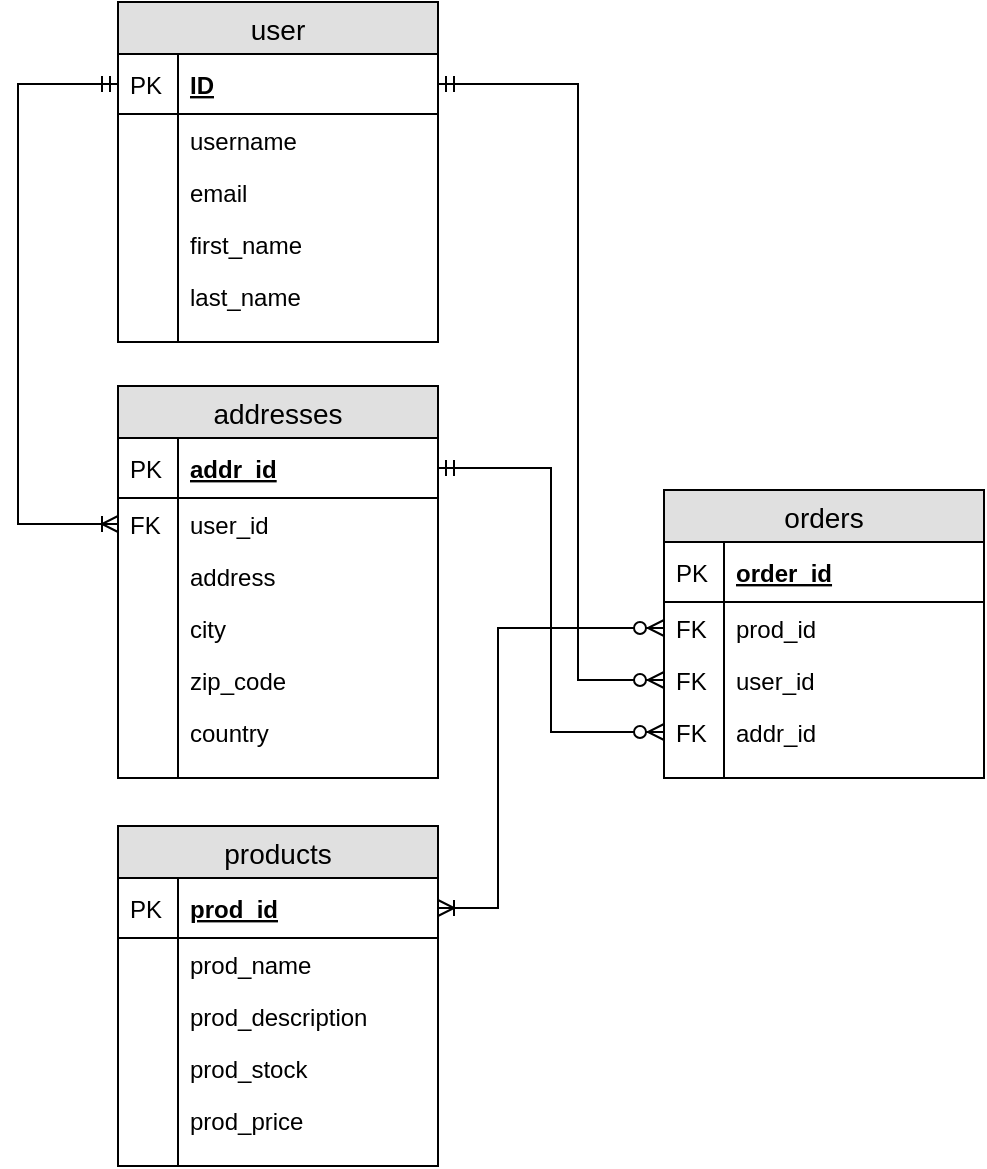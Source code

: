 <mxfile version="12.3.1" type="device" pages="1"><diagram id="X4iN1gHOnpIVHFW8Yxi1" name="Page-1"><mxGraphModel dx="625" dy="433" grid="1" gridSize="10" guides="1" tooltips="1" connect="1" arrows="1" fold="1" page="1" pageScale="1" pageWidth="827" pageHeight="1169" math="0" shadow="0"><root><mxCell id="0"/><mxCell id="1" parent="0"/><mxCell id="W2C5vKcMoJ9D8-tm_QZR-1" value="user" style="swimlane;fontStyle=0;childLayout=stackLayout;horizontal=1;startSize=26;fillColor=#e0e0e0;horizontalStack=0;resizeParent=1;resizeParentMax=0;resizeLast=0;collapsible=1;marginBottom=0;swimlaneFillColor=#ffffff;align=center;fontSize=14;swimlaneLine=1;glass=0;shadow=0;" parent="1" vertex="1"><mxGeometry x="140" y="28" width="160" height="170" as="geometry"/></mxCell><mxCell id="W2C5vKcMoJ9D8-tm_QZR-2" value="ID" style="shape=partialRectangle;top=0;left=0;right=0;bottom=1;align=left;verticalAlign=middle;fillColor=none;spacingLeft=34;spacingRight=4;overflow=hidden;rotatable=0;points=[[0,0.5],[1,0.5]];portConstraint=eastwest;dropTarget=0;fontStyle=5;fontSize=12;" parent="W2C5vKcMoJ9D8-tm_QZR-1" vertex="1"><mxGeometry y="26" width="160" height="30" as="geometry"/></mxCell><mxCell id="W2C5vKcMoJ9D8-tm_QZR-3" value="PK" style="shape=partialRectangle;top=0;left=0;bottom=0;fillColor=none;align=left;verticalAlign=middle;spacingLeft=4;spacingRight=4;overflow=hidden;rotatable=0;points=[];portConstraint=eastwest;part=1;fontSize=12;" parent="W2C5vKcMoJ9D8-tm_QZR-2" vertex="1" connectable="0"><mxGeometry width="30" height="30" as="geometry"/></mxCell><mxCell id="W2C5vKcMoJ9D8-tm_QZR-4" value="username" style="shape=partialRectangle;top=0;left=0;right=0;bottom=0;align=left;verticalAlign=top;fillColor=none;spacingLeft=34;spacingRight=4;overflow=hidden;rotatable=0;points=[[0,0.5],[1,0.5]];portConstraint=eastwest;dropTarget=0;fontSize=12;" parent="W2C5vKcMoJ9D8-tm_QZR-1" vertex="1"><mxGeometry y="56" width="160" height="26" as="geometry"/></mxCell><mxCell id="W2C5vKcMoJ9D8-tm_QZR-5" value="" style="shape=partialRectangle;top=0;left=0;bottom=0;fillColor=none;align=left;verticalAlign=top;spacingLeft=4;spacingRight=4;overflow=hidden;rotatable=0;points=[];portConstraint=eastwest;part=1;fontSize=12;" parent="W2C5vKcMoJ9D8-tm_QZR-4" vertex="1" connectable="0"><mxGeometry width="30" height="26" as="geometry"/></mxCell><mxCell id="W2C5vKcMoJ9D8-tm_QZR-6" value="email" style="shape=partialRectangle;top=0;left=0;right=0;bottom=0;align=left;verticalAlign=top;fillColor=none;spacingLeft=34;spacingRight=4;overflow=hidden;rotatable=0;points=[[0,0.5],[1,0.5]];portConstraint=eastwest;dropTarget=0;fontSize=12;" parent="W2C5vKcMoJ9D8-tm_QZR-1" vertex="1"><mxGeometry y="82" width="160" height="26" as="geometry"/></mxCell><mxCell id="W2C5vKcMoJ9D8-tm_QZR-7" value="" style="shape=partialRectangle;top=0;left=0;bottom=0;fillColor=none;align=left;verticalAlign=top;spacingLeft=4;spacingRight=4;overflow=hidden;rotatable=0;points=[];portConstraint=eastwest;part=1;fontSize=12;" parent="W2C5vKcMoJ9D8-tm_QZR-6" vertex="1" connectable="0"><mxGeometry width="30" height="26" as="geometry"/></mxCell><mxCell id="W2C5vKcMoJ9D8-tm_QZR-8" value="first_name" style="shape=partialRectangle;top=0;left=0;right=0;bottom=0;align=left;verticalAlign=top;fillColor=none;spacingLeft=34;spacingRight=4;overflow=hidden;rotatable=0;points=[[0,0.5],[1,0.5]];portConstraint=eastwest;dropTarget=0;fontSize=12;" parent="W2C5vKcMoJ9D8-tm_QZR-1" vertex="1"><mxGeometry y="108" width="160" height="26" as="geometry"/></mxCell><mxCell id="W2C5vKcMoJ9D8-tm_QZR-9" value="" style="shape=partialRectangle;top=0;left=0;bottom=0;fillColor=none;align=left;verticalAlign=top;spacingLeft=4;spacingRight=4;overflow=hidden;rotatable=0;points=[];portConstraint=eastwest;part=1;fontSize=12;" parent="W2C5vKcMoJ9D8-tm_QZR-8" vertex="1" connectable="0"><mxGeometry width="30" height="26" as="geometry"/></mxCell><mxCell id="W2C5vKcMoJ9D8-tm_QZR-25" value="last_name" style="shape=partialRectangle;top=0;left=0;right=0;bottom=0;align=left;verticalAlign=top;fillColor=none;spacingLeft=34;spacingRight=4;overflow=hidden;rotatable=0;points=[[0,0.5],[1,0.5]];portConstraint=eastwest;dropTarget=0;fontSize=12;" parent="W2C5vKcMoJ9D8-tm_QZR-1" vertex="1"><mxGeometry y="134" width="160" height="26" as="geometry"/></mxCell><mxCell id="W2C5vKcMoJ9D8-tm_QZR-26" value="" style="shape=partialRectangle;top=0;left=0;bottom=0;fillColor=none;align=left;verticalAlign=top;spacingLeft=4;spacingRight=4;overflow=hidden;rotatable=0;points=[];portConstraint=eastwest;part=1;fontSize=12;" parent="W2C5vKcMoJ9D8-tm_QZR-25" vertex="1" connectable="0"><mxGeometry width="30" height="26" as="geometry"/></mxCell><mxCell id="W2C5vKcMoJ9D8-tm_QZR-10" value="" style="shape=partialRectangle;top=0;left=0;right=0;bottom=0;align=left;verticalAlign=top;fillColor=none;spacingLeft=34;spacingRight=4;overflow=hidden;rotatable=0;points=[[0,0.5],[1,0.5]];portConstraint=eastwest;dropTarget=0;fontSize=12;" parent="W2C5vKcMoJ9D8-tm_QZR-1" vertex="1"><mxGeometry y="160" width="160" height="10" as="geometry"/></mxCell><mxCell id="W2C5vKcMoJ9D8-tm_QZR-11" value="" style="shape=partialRectangle;top=0;left=0;bottom=0;fillColor=none;align=left;verticalAlign=top;spacingLeft=4;spacingRight=4;overflow=hidden;rotatable=0;points=[];portConstraint=eastwest;part=1;fontSize=12;" parent="W2C5vKcMoJ9D8-tm_QZR-10" vertex="1" connectable="0"><mxGeometry width="30" height="10" as="geometry"/></mxCell><mxCell id="W2C5vKcMoJ9D8-tm_QZR-27" value="products" style="swimlane;fontStyle=0;childLayout=stackLayout;horizontal=1;startSize=26;fillColor=#e0e0e0;horizontalStack=0;resizeParent=1;resizeParentMax=0;resizeLast=0;collapsible=1;marginBottom=0;swimlaneFillColor=#ffffff;align=center;fontSize=14;swimlaneLine=1;glass=0;shadow=0;" parent="1" vertex="1"><mxGeometry x="140" y="440" width="160" height="170" as="geometry"/></mxCell><mxCell id="W2C5vKcMoJ9D8-tm_QZR-28" value="prod_id" style="shape=partialRectangle;top=0;left=0;right=0;bottom=1;align=left;verticalAlign=middle;fillColor=none;spacingLeft=34;spacingRight=4;overflow=hidden;rotatable=0;points=[[0,0.5],[1,0.5]];portConstraint=eastwest;dropTarget=0;fontStyle=5;fontSize=12;" parent="W2C5vKcMoJ9D8-tm_QZR-27" vertex="1"><mxGeometry y="26" width="160" height="30" as="geometry"/></mxCell><mxCell id="W2C5vKcMoJ9D8-tm_QZR-29" value="PK" style="shape=partialRectangle;top=0;left=0;bottom=0;fillColor=none;align=left;verticalAlign=middle;spacingLeft=4;spacingRight=4;overflow=hidden;rotatable=0;points=[];portConstraint=eastwest;part=1;fontSize=12;" parent="W2C5vKcMoJ9D8-tm_QZR-28" vertex="1" connectable="0"><mxGeometry width="30" height="30" as="geometry"/></mxCell><mxCell id="W2C5vKcMoJ9D8-tm_QZR-30" value="prod_name" style="shape=partialRectangle;top=0;left=0;right=0;bottom=0;align=left;verticalAlign=top;fillColor=none;spacingLeft=34;spacingRight=4;overflow=hidden;rotatable=0;points=[[0,0.5],[1,0.5]];portConstraint=eastwest;dropTarget=0;fontSize=12;" parent="W2C5vKcMoJ9D8-tm_QZR-27" vertex="1"><mxGeometry y="56" width="160" height="26" as="geometry"/></mxCell><mxCell id="W2C5vKcMoJ9D8-tm_QZR-31" value="" style="shape=partialRectangle;top=0;left=0;bottom=0;fillColor=none;align=left;verticalAlign=top;spacingLeft=4;spacingRight=4;overflow=hidden;rotatable=0;points=[];portConstraint=eastwest;part=1;fontSize=12;" parent="W2C5vKcMoJ9D8-tm_QZR-30" vertex="1" connectable="0"><mxGeometry width="30" height="26" as="geometry"/></mxCell><mxCell id="W2C5vKcMoJ9D8-tm_QZR-32" value="prod_description" style="shape=partialRectangle;top=0;left=0;right=0;bottom=0;align=left;verticalAlign=top;fillColor=none;spacingLeft=34;spacingRight=4;overflow=hidden;rotatable=0;points=[[0,0.5],[1,0.5]];portConstraint=eastwest;dropTarget=0;fontSize=12;" parent="W2C5vKcMoJ9D8-tm_QZR-27" vertex="1"><mxGeometry y="82" width="160" height="26" as="geometry"/></mxCell><mxCell id="W2C5vKcMoJ9D8-tm_QZR-33" value="" style="shape=partialRectangle;top=0;left=0;bottom=0;fillColor=none;align=left;verticalAlign=top;spacingLeft=4;spacingRight=4;overflow=hidden;rotatable=0;points=[];portConstraint=eastwest;part=1;fontSize=12;" parent="W2C5vKcMoJ9D8-tm_QZR-32" vertex="1" connectable="0"><mxGeometry width="30" height="26" as="geometry"/></mxCell><mxCell id="W2C5vKcMoJ9D8-tm_QZR-34" value="prod_stock" style="shape=partialRectangle;top=0;left=0;right=0;bottom=0;align=left;verticalAlign=top;fillColor=none;spacingLeft=34;spacingRight=4;overflow=hidden;rotatable=0;points=[[0,0.5],[1,0.5]];portConstraint=eastwest;dropTarget=0;fontSize=12;" parent="W2C5vKcMoJ9D8-tm_QZR-27" vertex="1"><mxGeometry y="108" width="160" height="26" as="geometry"/></mxCell><mxCell id="W2C5vKcMoJ9D8-tm_QZR-35" value="" style="shape=partialRectangle;top=0;left=0;bottom=0;fillColor=none;align=left;verticalAlign=top;spacingLeft=4;spacingRight=4;overflow=hidden;rotatable=0;points=[];portConstraint=eastwest;part=1;fontSize=12;" parent="W2C5vKcMoJ9D8-tm_QZR-34" vertex="1" connectable="0"><mxGeometry width="30" height="26" as="geometry"/></mxCell><mxCell id="W2C5vKcMoJ9D8-tm_QZR-36" value="prod_price" style="shape=partialRectangle;top=0;left=0;right=0;bottom=0;align=left;verticalAlign=top;fillColor=none;spacingLeft=34;spacingRight=4;overflow=hidden;rotatable=0;points=[[0,0.5],[1,0.5]];portConstraint=eastwest;dropTarget=0;fontSize=12;" parent="W2C5vKcMoJ9D8-tm_QZR-27" vertex="1"><mxGeometry y="134" width="160" height="26" as="geometry"/></mxCell><mxCell id="W2C5vKcMoJ9D8-tm_QZR-37" value="" style="shape=partialRectangle;top=0;left=0;bottom=0;fillColor=none;align=left;verticalAlign=top;spacingLeft=4;spacingRight=4;overflow=hidden;rotatable=0;points=[];portConstraint=eastwest;part=1;fontSize=12;" parent="W2C5vKcMoJ9D8-tm_QZR-36" vertex="1" connectable="0"><mxGeometry width="30" height="26" as="geometry"/></mxCell><mxCell id="W2C5vKcMoJ9D8-tm_QZR-38" value="" style="shape=partialRectangle;top=0;left=0;right=0;bottom=0;align=left;verticalAlign=top;fillColor=none;spacingLeft=34;spacingRight=4;overflow=hidden;rotatable=0;points=[[0,0.5],[1,0.5]];portConstraint=eastwest;dropTarget=0;fontSize=12;" parent="W2C5vKcMoJ9D8-tm_QZR-27" vertex="1"><mxGeometry y="160" width="160" height="10" as="geometry"/></mxCell><mxCell id="W2C5vKcMoJ9D8-tm_QZR-39" value="" style="shape=partialRectangle;top=0;left=0;bottom=0;fillColor=none;align=left;verticalAlign=top;spacingLeft=4;spacingRight=4;overflow=hidden;rotatable=0;points=[];portConstraint=eastwest;part=1;fontSize=12;" parent="W2C5vKcMoJ9D8-tm_QZR-38" vertex="1" connectable="0"><mxGeometry width="30" height="10" as="geometry"/></mxCell><mxCell id="W2C5vKcMoJ9D8-tm_QZR-66" value="addresses" style="swimlane;fontStyle=0;childLayout=stackLayout;horizontal=1;startSize=26;fillColor=#e0e0e0;horizontalStack=0;resizeParent=1;resizeParentMax=0;resizeLast=0;collapsible=1;marginBottom=0;swimlaneFillColor=#ffffff;align=center;fontSize=14;swimlaneLine=1;glass=0;shadow=0;" parent="1" vertex="1"><mxGeometry x="140" y="220" width="160" height="196" as="geometry"/></mxCell><mxCell id="W2C5vKcMoJ9D8-tm_QZR-67" value="addr_id" style="shape=partialRectangle;top=0;left=0;right=0;bottom=1;align=left;verticalAlign=middle;fillColor=none;spacingLeft=34;spacingRight=4;overflow=hidden;rotatable=0;points=[[0,0.5],[1,0.5]];portConstraint=eastwest;dropTarget=0;fontStyle=5;fontSize=12;" parent="W2C5vKcMoJ9D8-tm_QZR-66" vertex="1"><mxGeometry y="26" width="160" height="30" as="geometry"/></mxCell><mxCell id="W2C5vKcMoJ9D8-tm_QZR-68" value="PK" style="shape=partialRectangle;top=0;left=0;bottom=0;fillColor=none;align=left;verticalAlign=middle;spacingLeft=4;spacingRight=4;overflow=hidden;rotatable=0;points=[];portConstraint=eastwest;part=1;fontSize=12;" parent="W2C5vKcMoJ9D8-tm_QZR-67" vertex="1" connectable="0"><mxGeometry width="30" height="30" as="geometry"/></mxCell><mxCell id="W2C5vKcMoJ9D8-tm_QZR-69" value="user_id" style="shape=partialRectangle;top=0;left=0;right=0;bottom=0;align=left;verticalAlign=top;fillColor=none;spacingLeft=34;spacingRight=4;overflow=hidden;rotatable=0;points=[[0,0.5],[1,0.5]];portConstraint=eastwest;dropTarget=0;fontSize=12;" parent="W2C5vKcMoJ9D8-tm_QZR-66" vertex="1"><mxGeometry y="56" width="160" height="26" as="geometry"/></mxCell><mxCell id="W2C5vKcMoJ9D8-tm_QZR-70" value="FK" style="shape=partialRectangle;top=0;left=0;bottom=0;fillColor=none;align=left;verticalAlign=top;spacingLeft=4;spacingRight=4;overflow=hidden;rotatable=0;points=[];portConstraint=eastwest;part=1;fontSize=12;" parent="W2C5vKcMoJ9D8-tm_QZR-69" vertex="1" connectable="0"><mxGeometry width="30" height="26" as="geometry"/></mxCell><mxCell id="W2C5vKcMoJ9D8-tm_QZR-71" value="address" style="shape=partialRectangle;top=0;left=0;right=0;bottom=0;align=left;verticalAlign=top;fillColor=none;spacingLeft=34;spacingRight=4;overflow=hidden;rotatable=0;points=[[0,0.5],[1,0.5]];portConstraint=eastwest;dropTarget=0;fontSize=12;" parent="W2C5vKcMoJ9D8-tm_QZR-66" vertex="1"><mxGeometry y="82" width="160" height="26" as="geometry"/></mxCell><mxCell id="W2C5vKcMoJ9D8-tm_QZR-72" value="" style="shape=partialRectangle;top=0;left=0;bottom=0;fillColor=none;align=left;verticalAlign=top;spacingLeft=4;spacingRight=4;overflow=hidden;rotatable=0;points=[];portConstraint=eastwest;part=1;fontSize=12;" parent="W2C5vKcMoJ9D8-tm_QZR-71" vertex="1" connectable="0"><mxGeometry width="30" height="26" as="geometry"/></mxCell><mxCell id="W2C5vKcMoJ9D8-tm_QZR-73" value="city" style="shape=partialRectangle;top=0;left=0;right=0;bottom=0;align=left;verticalAlign=top;fillColor=none;spacingLeft=34;spacingRight=4;overflow=hidden;rotatable=0;points=[[0,0.5],[1,0.5]];portConstraint=eastwest;dropTarget=0;fontSize=12;" parent="W2C5vKcMoJ9D8-tm_QZR-66" vertex="1"><mxGeometry y="108" width="160" height="26" as="geometry"/></mxCell><mxCell id="W2C5vKcMoJ9D8-tm_QZR-74" value="" style="shape=partialRectangle;top=0;left=0;bottom=0;fillColor=none;align=left;verticalAlign=top;spacingLeft=4;spacingRight=4;overflow=hidden;rotatable=0;points=[];portConstraint=eastwest;part=1;fontSize=12;" parent="W2C5vKcMoJ9D8-tm_QZR-73" vertex="1" connectable="0"><mxGeometry width="30" height="26" as="geometry"/></mxCell><mxCell id="W2C5vKcMoJ9D8-tm_QZR-75" value="zip_code" style="shape=partialRectangle;top=0;left=0;right=0;bottom=0;align=left;verticalAlign=top;fillColor=none;spacingLeft=34;spacingRight=4;overflow=hidden;rotatable=0;points=[[0,0.5],[1,0.5]];portConstraint=eastwest;dropTarget=0;fontSize=12;" parent="W2C5vKcMoJ9D8-tm_QZR-66" vertex="1"><mxGeometry y="134" width="160" height="26" as="geometry"/></mxCell><mxCell id="W2C5vKcMoJ9D8-tm_QZR-76" value="" style="shape=partialRectangle;top=0;left=0;bottom=0;fillColor=none;align=left;verticalAlign=top;spacingLeft=4;spacingRight=4;overflow=hidden;rotatable=0;points=[];portConstraint=eastwest;part=1;fontSize=12;" parent="W2C5vKcMoJ9D8-tm_QZR-75" vertex="1" connectable="0"><mxGeometry width="30" height="26" as="geometry"/></mxCell><mxCell id="W2C5vKcMoJ9D8-tm_QZR-79" value="country" style="shape=partialRectangle;top=0;left=0;right=0;bottom=0;align=left;verticalAlign=top;fillColor=none;spacingLeft=34;spacingRight=4;overflow=hidden;rotatable=0;points=[[0,0.5],[1,0.5]];portConstraint=eastwest;dropTarget=0;fontSize=12;" parent="W2C5vKcMoJ9D8-tm_QZR-66" vertex="1"><mxGeometry y="160" width="160" height="26" as="geometry"/></mxCell><mxCell id="W2C5vKcMoJ9D8-tm_QZR-80" value="" style="shape=partialRectangle;top=0;left=0;bottom=0;fillColor=none;align=left;verticalAlign=top;spacingLeft=4;spacingRight=4;overflow=hidden;rotatable=0;points=[];portConstraint=eastwest;part=1;fontSize=12;" parent="W2C5vKcMoJ9D8-tm_QZR-79" vertex="1" connectable="0"><mxGeometry width="30" height="26" as="geometry"/></mxCell><mxCell id="W2C5vKcMoJ9D8-tm_QZR-77" value="" style="shape=partialRectangle;top=0;left=0;right=0;bottom=0;align=left;verticalAlign=top;fillColor=none;spacingLeft=34;spacingRight=4;overflow=hidden;rotatable=0;points=[[0,0.5],[1,0.5]];portConstraint=eastwest;dropTarget=0;fontSize=12;" parent="W2C5vKcMoJ9D8-tm_QZR-66" vertex="1"><mxGeometry y="186" width="160" height="10" as="geometry"/></mxCell><mxCell id="W2C5vKcMoJ9D8-tm_QZR-78" value="" style="shape=partialRectangle;top=0;left=0;bottom=0;fillColor=none;align=left;verticalAlign=top;spacingLeft=4;spacingRight=4;overflow=hidden;rotatable=0;points=[];portConstraint=eastwest;part=1;fontSize=12;" parent="W2C5vKcMoJ9D8-tm_QZR-77" vertex="1" connectable="0"><mxGeometry width="30" height="10" as="geometry"/></mxCell><mxCell id="W2C5vKcMoJ9D8-tm_QZR-81" value="orders" style="swimlane;fontStyle=0;childLayout=stackLayout;horizontal=1;startSize=26;fillColor=#e0e0e0;horizontalStack=0;resizeParent=1;resizeParentMax=0;resizeLast=0;collapsible=1;marginBottom=0;swimlaneFillColor=#ffffff;align=center;fontSize=14;swimlaneLine=1;glass=0;shadow=0;" parent="1" vertex="1"><mxGeometry x="413" y="272" width="160" height="144" as="geometry"/></mxCell><mxCell id="W2C5vKcMoJ9D8-tm_QZR-82" value="order_id" style="shape=partialRectangle;top=0;left=0;right=0;bottom=1;align=left;verticalAlign=middle;fillColor=none;spacingLeft=34;spacingRight=4;overflow=hidden;rotatable=0;points=[[0,0.5],[1,0.5]];portConstraint=eastwest;dropTarget=0;fontStyle=5;fontSize=12;" parent="W2C5vKcMoJ9D8-tm_QZR-81" vertex="1"><mxGeometry y="26" width="160" height="30" as="geometry"/></mxCell><mxCell id="W2C5vKcMoJ9D8-tm_QZR-83" value="PK" style="shape=partialRectangle;top=0;left=0;bottom=0;fillColor=none;align=left;verticalAlign=middle;spacingLeft=4;spacingRight=4;overflow=hidden;rotatable=0;points=[];portConstraint=eastwest;part=1;fontSize=12;" parent="W2C5vKcMoJ9D8-tm_QZR-82" vertex="1" connectable="0"><mxGeometry width="30" height="30" as="geometry"/></mxCell><mxCell id="W2C5vKcMoJ9D8-tm_QZR-84" value="prod_id" style="shape=partialRectangle;top=0;left=0;right=0;bottom=0;align=left;verticalAlign=top;fillColor=none;spacingLeft=34;spacingRight=4;overflow=hidden;rotatable=0;points=[[0,0.5],[1,0.5]];portConstraint=eastwest;dropTarget=0;fontSize=12;" parent="W2C5vKcMoJ9D8-tm_QZR-81" vertex="1"><mxGeometry y="56" width="160" height="26" as="geometry"/></mxCell><mxCell id="W2C5vKcMoJ9D8-tm_QZR-85" value="FK" style="shape=partialRectangle;top=0;left=0;bottom=0;fillColor=none;align=left;verticalAlign=top;spacingLeft=4;spacingRight=4;overflow=hidden;rotatable=0;points=[];portConstraint=eastwest;part=1;fontSize=12;" parent="W2C5vKcMoJ9D8-tm_QZR-84" vertex="1" connectable="0"><mxGeometry width="30" height="26" as="geometry"/></mxCell><mxCell id="W2C5vKcMoJ9D8-tm_QZR-86" value="user_id" style="shape=partialRectangle;top=0;left=0;right=0;bottom=0;align=left;verticalAlign=top;fillColor=none;spacingLeft=34;spacingRight=4;overflow=hidden;rotatable=0;points=[[0,0.5],[1,0.5]];portConstraint=eastwest;dropTarget=0;fontSize=12;" parent="W2C5vKcMoJ9D8-tm_QZR-81" vertex="1"><mxGeometry y="82" width="160" height="26" as="geometry"/></mxCell><mxCell id="W2C5vKcMoJ9D8-tm_QZR-87" value="FK" style="shape=partialRectangle;top=0;left=0;bottom=0;fillColor=none;align=left;verticalAlign=top;spacingLeft=4;spacingRight=4;overflow=hidden;rotatable=0;points=[];portConstraint=eastwest;part=1;fontSize=12;" parent="W2C5vKcMoJ9D8-tm_QZR-86" vertex="1" connectable="0"><mxGeometry width="30" height="26" as="geometry"/></mxCell><mxCell id="W2C5vKcMoJ9D8-tm_QZR-88" value="addr_id" style="shape=partialRectangle;top=0;left=0;right=0;bottom=0;align=left;verticalAlign=top;fillColor=none;spacingLeft=34;spacingRight=4;overflow=hidden;rotatable=0;points=[[0,0.5],[1,0.5]];portConstraint=eastwest;dropTarget=0;fontSize=12;" parent="W2C5vKcMoJ9D8-tm_QZR-81" vertex="1"><mxGeometry y="108" width="160" height="26" as="geometry"/></mxCell><mxCell id="W2C5vKcMoJ9D8-tm_QZR-89" value="FK" style="shape=partialRectangle;top=0;left=0;bottom=0;fillColor=none;align=left;verticalAlign=top;spacingLeft=4;spacingRight=4;overflow=hidden;rotatable=0;points=[];portConstraint=eastwest;part=1;fontSize=12;" parent="W2C5vKcMoJ9D8-tm_QZR-88" vertex="1" connectable="0"><mxGeometry width="30" height="26" as="geometry"/></mxCell><mxCell id="W2C5vKcMoJ9D8-tm_QZR-94" value="" style="shape=partialRectangle;top=0;left=0;right=0;bottom=0;align=left;verticalAlign=top;fillColor=none;spacingLeft=34;spacingRight=4;overflow=hidden;rotatable=0;points=[[0,0.5],[1,0.5]];portConstraint=eastwest;dropTarget=0;fontSize=12;" parent="W2C5vKcMoJ9D8-tm_QZR-81" vertex="1"><mxGeometry y="134" width="160" height="10" as="geometry"/></mxCell><mxCell id="W2C5vKcMoJ9D8-tm_QZR-95" value="" style="shape=partialRectangle;top=0;left=0;bottom=0;fillColor=none;align=left;verticalAlign=top;spacingLeft=4;spacingRight=4;overflow=hidden;rotatable=0;points=[];portConstraint=eastwest;part=1;fontSize=12;" parent="W2C5vKcMoJ9D8-tm_QZR-94" vertex="1" connectable="0"><mxGeometry width="30" height="10" as="geometry"/></mxCell><mxCell id="W2C5vKcMoJ9D8-tm_QZR-116" style="edgeStyle=orthogonalEdgeStyle;rounded=0;orthogonalLoop=1;jettySize=auto;html=1;exitX=1;exitY=0.5;exitDx=0;exitDy=0;endArrow=ERzeroToMany;endFill=1;startArrow=ERoneToMany;startFill=0;entryX=0;entryY=0.5;entryDx=0;entryDy=0;" parent="1" source="W2C5vKcMoJ9D8-tm_QZR-28" target="W2C5vKcMoJ9D8-tm_QZR-84" edge="1"><mxGeometry relative="1" as="geometry"><Array as="points"><mxPoint x="330" y="481"/><mxPoint x="330" y="341"/></Array></mxGeometry></mxCell><mxCell id="W2C5vKcMoJ9D8-tm_QZR-117" style="edgeStyle=orthogonalEdgeStyle;rounded=0;orthogonalLoop=1;jettySize=auto;html=1;exitX=1;exitY=0.5;exitDx=0;exitDy=0;entryX=0;entryY=0.5;entryDx=0;entryDy=0;startArrow=ERmandOne;startFill=0;endArrow=ERzeroToMany;endFill=1;" parent="1" source="W2C5vKcMoJ9D8-tm_QZR-2" target="W2C5vKcMoJ9D8-tm_QZR-86" edge="1"><mxGeometry relative="1" as="geometry"><Array as="points"><mxPoint x="370" y="69"/><mxPoint x="370" y="367"/></Array></mxGeometry></mxCell><mxCell id="W2C5vKcMoJ9D8-tm_QZR-121" style="edgeStyle=orthogonalEdgeStyle;rounded=0;orthogonalLoop=1;jettySize=auto;html=1;exitX=1;exitY=0.5;exitDx=0;exitDy=0;entryX=0;entryY=0.5;entryDx=0;entryDy=0;startArrow=ERmandOne;startFill=0;endArrow=ERzeroToMany;endFill=1;" parent="1" source="W2C5vKcMoJ9D8-tm_QZR-67" target="W2C5vKcMoJ9D8-tm_QZR-88" edge="1"><mxGeometry relative="1" as="geometry"/></mxCell><mxCell id="E93G5NRDpk41b4tpoVJG-1" style="edgeStyle=orthogonalEdgeStyle;rounded=0;orthogonalLoop=1;jettySize=auto;html=1;exitX=0;exitY=0.5;exitDx=0;exitDy=0;entryX=0;entryY=0.5;entryDx=0;entryDy=0;startArrow=ERmandOne;startFill=0;endArrow=ERoneToMany;endFill=0;" edge="1" parent="1" source="W2C5vKcMoJ9D8-tm_QZR-2" target="W2C5vKcMoJ9D8-tm_QZR-69"><mxGeometry relative="1" as="geometry"><Array as="points"><mxPoint x="90" y="69"/><mxPoint x="90" y="289"/></Array></mxGeometry></mxCell></root></mxGraphModel></diagram></mxfile>